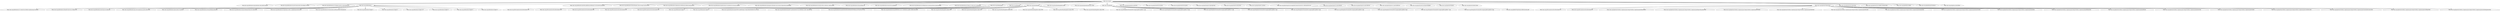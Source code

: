 digraph tree {
	"https://pis.org.pl/" [label="https://pis.org.pl/", shape=egg]
	"http://pis.org.pl/aktualnosci/posiedzenie-rady-politycznej-pis" [label="http://pis.org.pl/aktualnosci/posiedzenie-rady-politycznej-pis", shape=egg]
	"http://pis.org.pl/aktualnosci/sp-lech-kaczynski-czlowiekiem-30-lecia" [label="http://pis.org.pl/aktualnosci/sp-lech-kaczynski-czlowiekiem-30-lecia", shape=egg]
	"http://pis.org.pl/aktualnosci/vi-kongres-prawa-i-sprawiedliwosci" [label="http://pis.org.pl/aktualnosci/vi-kongres-prawa-i-sprawiedliwosci", shape=egg]
	"https://pis.org.pl/aktualnosci" [label="https://pis.org.pl/aktualnosci", shape=egg]
	"https://pis.org.pl/aktualnosci/jestem-gleboko-przekonany-ze-zwyciestwo-przyjdzie" [label="https://pis.org.pl/aktualnosci/jestem-gleboko-przekonany-ze-zwyciestwo-przyjdzie", shape=egg]
	"https://pis.org.pl/aktualnosci/ksztaltujemy-obraz-europy-na-przyszlosc" [label="https://pis.org.pl/aktualnosci/ksztaltujemy-obraz-europy-na-przyszlosc", shape=egg]
	"https://pis.org.pl/aktualnosci/oglaszam-mobilizacje-zjednoczonej-prawicy" [label="https://pis.org.pl/aktualnosci/oglaszam-mobilizacje-zjednoczonej-prawicy", shape=egg]
	"https://pis.org.pl/aktualnosci/pozbywamy-sie-zaleznosci-od-rosji-i-niemiec" [label="https://pis.org.pl/aktualnosci/pozbywamy-sie-zaleznosci-od-rosji-i-niemiec", shape=egg]
	"https://pis.org.pl/aktualnosci/program-obchodow-xiii-rocznicy-katastrofy-smolenskiej" [label="https://pis.org.pl/aktualnosci/program-obchodow-xiii-rocznicy-katastrofy-smolenskiej", shape=egg]
	"https://pis.org.pl/aktualnosci/rzad-pis-dba-o-interesy-i-dobro-polski" [label="https://pis.org.pl/aktualnosci/rzad-pis-dba-o-interesy-i-dobro-polski", shape=egg]
	"https://pis.org.pl/aktualnosci/sila-polskiej-wsi" [label="https://pis.org.pl/aktualnosci/sila-polskiej-wsi", shape=egg]
	"https://pis.org.pl/aktualnosci/warto-byc-polakiem-1" [label="https://pis.org.pl/aktualnosci/warto-byc-polakiem-1", shape=egg]
	"https://pis.org.pl/aktualnosci/wielkanocne-zyczenia-prezesa-j-kaczynskiego" [label="https://pis.org.pl/aktualnosci/wielkanocne-zyczenia-prezesa-j-kaczynskiego", shape=egg]
	"https://pis.org.pl/aktualnosci/wiemy-co-stalo-sie-w-smolensku" [label="https://pis.org.pl/aktualnosci/wiemy-co-stalo-sie-w-smolensku", shape=egg]
	"https://pis.org.pl/dokumenty" [label="https://pis.org.pl/dokumenty", shape=egg]
	"https://pis.org.pl/kontakt" [label="https://pis.org.pl/kontakt", shape=egg]
	"https://pis.org.pl/multimedia" [label="https://pis.org.pl/multimedia", shape=egg]
	"https://pis.org.pl/multimedia/galerie-zdjec" [label="https://pis.org.pl/multimedia/galerie-zdjec", shape=egg]
	"https://pis.org.pl/multimedia/materialy-wideo" [label="https://pis.org.pl/multimedia/materialy-wideo", shape=egg]
	"https://pis.org.pl/partia" [label="https://pis.org.pl/partia", shape=egg]
	"https://pis.org.pl/partia/diritto-e-giustizia" [label="https://pis.org.pl/partia/diritto-e-giustizia", shape=egg]
	"https://pis.org.pl/partia/droit-et-justice" [label="https://pis.org.pl/partia/droit-et-justice", shape=egg]
	"https://pis.org.pl/partia/historia-partii" [label="https://pis.org.pl/partia/historia-partii", shape=egg]
	"https://pis.org.pl/partia/jog-es-igazsagossag" [label="https://pis.org.pl/partia/jog-es-igazsagossag", shape=egg]
	"https://pis.org.pl/partia/law-and-justice" [label="https://pis.org.pl/partia/law-and-justice", shape=egg]
	"https://pis.org.pl/partia/ley-y-justicia" [label="https://pis.org.pl/partia/ley-y-justicia", shape=egg]
	"https://pis.org.pl/partia/partia-europejskich-konserwatystow-i-reformatorow-ecr" [label="https://pis.org.pl/partia/partia-europejskich-konserwatystow-i-reformatorow-ecr", shape=egg]
	"https://pis.org.pl/partia/pravo-spravedlnost" [label="https://pis.org.pl/partia/pravo-spravedlnost", shape=egg]
	"https://pis.org.pl/partia/pravo-spravodlivost" [label="https://pis.org.pl/partia/pravo-spravodlivost", shape=egg]
	"https://pis.org.pl/partia/prawo-i-sprawiedliwosc" [label="https://pis.org.pl/partia/prawo-i-sprawiedliwosc", shape=egg]
	"https://pis.org.pl/partia/recht-und-gerechtigkeit" [label="https://pis.org.pl/partia/recht-und-gerechtigkeit", shape=egg]
	"https://pis.org.pl/partia/struktury" [label="https://pis.org.pl/partia/struktury", shape=egg]
	"https://pis.org.pl/partia/wladze-ludzie" [label="https://pis.org.pl/partia/wladze-ludzie", shape=egg]
	"https://pis.org.pl/partia/wstap-do-pis" [label="https://pis.org.pl/partia/wstap-do-pis", shape=egg]
	"https://pis.org.pl/partia/wzor-darowizny" [label="https://pis.org.pl/partia/wzor-darowizny", shape=egg]
	"https://pis.org.pl/partia/wzor-skladki-czlonkowskiej" [label="https://pis.org.pl/partia/wzor-skladki-czlonkowskiej", shape=egg]
	"https://pis.org.pl/polityka-cookies" [label="https://pis.org.pl/polityka-cookies", shape=egg]
	"https://pis.org.pl/polityka-prywatnosci" [label="https://pis.org.pl/polityka-prywatnosci", shape=egg]
	"https://pis.org.pl/zgoda-na-newsletter" [label="https://pis.org.pl/zgoda-na-newsletter", shape=egg]
	"https://pis.org.pl/aktualnosci/13-emerytura-bedzie-wyplacana-po-raz-piaty" [label="https://pis.org.pl/aktualnosci/13-emerytura-bedzie-wyplacana-po-raz-piaty", shape=egg]
	"https://pis.org.pl/aktualnosci/donald-tusk-trwa-w-klamstwie" [label="https://pis.org.pl/aktualnosci/donald-tusk-trwa-w-klamstwie", shape=egg]
	"https://pis.org.pl/aktualnosci/nie-daj-sie-oszukac-po" [label="https://pis.org.pl/aktualnosci/nie-daj-sie-oszukac-po", shape=egg]
	"https://pis.org.pl/aktualnosci/po-chce-ograniczac-prawa-obywateli" [label="https://pis.org.pl/aktualnosci/po-chce-ograniczac-prawa-obywateli", shape=egg]
	"https://pis.org.pl/aktualnosci/przyszlosc-to-polska-1" [label="https://pis.org.pl/aktualnosci/przyszlosc-to-polska-1", shape=egg]
	"https://pis.org.pl/aktualnosci/sila-polskiego-pieniadza" [label="https://pis.org.pl/aktualnosci/sila-polskiego-pieniadza", shape=egg]
	"https://pis.org.pl/aktualnosci/wprowadzamy-kluczowe-ulatwienia" [label="https://pis.org.pl/aktualnosci/wprowadzamy-kluczowe-ulatwienia", shape=egg]
	"https://pis.org.pl/aktualnosci/wspieramy-osoby-z-niepelnosprawnosciami" [label="https://pis.org.pl/aktualnosci/wspieramy-osoby-z-niepelnosprawnosciami", shape=egg]
	"https://pis.org.pl/aktualnosci/wzmacniamy-polski-przemysl-zbrojeniowy" [label="https://pis.org.pl/aktualnosci/wzmacniamy-polski-przemysl-zbrojeniowy", shape=egg]
	"https://pis.org.pl/aktualnosci?page=1" [label="https://pis.org.pl/aktualnosci?page=1", shape=egg]
	"https://pis.org.pl/aktualnosci?page=2" [label="https://pis.org.pl/aktualnosci?page=2", shape=egg]
	"https://pis.org.pl/aktualnosci?page=207" [label="https://pis.org.pl/aktualnosci?page=207", shape=egg]
	"https://pis.org.pl/aktualnosci?page=3" [label="https://pis.org.pl/aktualnosci?page=3", shape=egg]
	"https://pis.org.pl/aktualnosci?page=4" [label="https://pis.org.pl/aktualnosci?page=4", shape=egg]
	"https://pis.org.pl/aktualnosci?page=5" [label="https://pis.org.pl/aktualnosci?page=5", shape=egg]
	"https://pis.org.pl/document/archive/download/1393" [label="https://pis.org.pl/document/archive/download/1393", shape=egg]
	"https://pis.org.pl/document/archive/download/1496" [label="https://pis.org.pl/document/archive/download/1496", shape=egg]
	"https://pis.org.pl/document/archive/download/1698" [label="https://pis.org.pl/document/archive/download/1698", shape=egg]
	"https://pis.org.pl/document/archive/download/2358" [label="https://pis.org.pl/document/archive/download/2358", shape=egg]
	"https://pis.org.pl/document/archive/download/2359" [label="https://pis.org.pl/document/archive/download/2359", shape=egg]
	"https://pis.org.pl/dokumenty?page=1" [label="https://pis.org.pl/dokumenty?page=1", shape=egg]
	"https://pis.org.pl/dokumenty?page=2" [label="https://pis.org.pl/dokumenty?page=2", shape=egg]
	"https://pis.org.pl/media/download/03f5524a8d59adaa743ab52d8a309b380c7bc12a.zip" [label="https://pis.org.pl/media/download/03f5524a8d59adaa743ab52d8a309b380c7bc12a.zip", shape=egg]
	"https://pis.org.pl/media/download/07ace84c8e448c7d2216f038bc311b817ea81ed8.zip" [label="https://pis.org.pl/media/download/07ace84c8e448c7d2216f038bc311b817ea81ed8.zip", shape=egg]
	"https://pis.org.pl/media/download/b3fc82bf3436d4be39d780d2eccc2f7eec3b1e12.zip" [label="https://pis.org.pl/media/download/b3fc82bf3436d4be39d780d2eccc2f7eec3b1e12.zip", shape=egg]
	"https://pis.org.pl/media/download/fd06082181cb724668e8c61aedbb7e9fbf538dca.pdf" [label="https://pis.org.pl/media/download/fd06082181cb724668e8c61aedbb7e9fbf538dca.pdf", shape=egg]
	"https://pis.org.pl/multimedia/galerie-zdjec/2990" [label="https://pis.org.pl/multimedia/galerie-zdjec/2990", shape=egg]
	"https://pis.org.pl/multimedia/galerie-zdjec/2991" [label="https://pis.org.pl/multimedia/galerie-zdjec/2991", shape=egg]
	"https://pis.org.pl/multimedia/galerie-zdjec/2992" [label="https://pis.org.pl/multimedia/galerie-zdjec/2992", shape=egg]
	"https://pis.org.pl/multimedia/galerie-zdjec/2993" [label="https://pis.org.pl/multimedia/galerie-zdjec/2993", shape=egg]
	"https://pis.org.pl/multimedia/galerie-zdjec/2994" [label="https://pis.org.pl/multimedia/galerie-zdjec/2994", shape=egg]
	"https://pis.org.pl/multimedia/galerie-zdjec/2995" [label="https://pis.org.pl/multimedia/galerie-zdjec/2995", shape=egg]
	"https://pis.org.pl/templates/frontend/dev/images/gallery/gallery-1.jpg" [label="https://pis.org.pl/templates/frontend/dev/images/gallery/gallery-1.jpg", shape=egg]
	"https://pis.org.pl/templates/frontend/dev/images/gallery/gallery-10.jpg" [label="https://pis.org.pl/templates/frontend/dev/images/gallery/gallery-10.jpg", shape=egg]
	"https://pis.org.pl/templates/frontend/dev/images/gallery/gallery-11.jpg" [label="https://pis.org.pl/templates/frontend/dev/images/gallery/gallery-11.jpg", shape=egg]
	"https://pis.org.pl/templates/frontend/dev/images/gallery/gallery-3.jpg" [label="https://pis.org.pl/templates/frontend/dev/images/gallery/gallery-3.jpg", shape=egg]
	"https://pis.org.pl/templates/frontend/dev/images/gallery/gallery-4.jpg" [label="https://pis.org.pl/templates/frontend/dev/images/gallery/gallery-4.jpg", shape=egg]
	"https://pis.org.pl/templates/frontend/dev/images/gallery/gallery-5.jpg" [label="https://pis.org.pl/templates/frontend/dev/images/gallery/gallery-5.jpg", shape=egg]
	"https://pis.org.pl/templates/frontend/dev/images/gallery/gallery-6.jpg" [label="https://pis.org.pl/templates/frontend/dev/images/gallery/gallery-6.jpg", shape=egg]
	"https://pis.org.pl/templates/frontend/dev/images/gallery/gallery-7.jpg" [label="https://pis.org.pl/templates/frontend/dev/images/gallery/gallery-7.jpg", shape=egg]
	"https://pis.org.pl/templates/frontend/dev/images/gallery/gallery-8.jpg" [label="https://pis.org.pl/templates/frontend/dev/images/gallery/gallery-8.jpg", shape=egg]
	"http://pis.org.pl/pliki/ECRp-ReykyavikDeclaration.pdf" [label="http://pis.org.pl/pliki/ECRp-ReykyavikDeclaration.pdf", shape=egg]
	"https://pis.org.pl/document/archive/download/122" [label="https://pis.org.pl/document/archive/download/122", shape=egg]
	"https://pis.org.pl/document/archive/download/291" [label="https://pis.org.pl/document/archive/download/291", shape=egg]
	"https://pis.org.pl/partia/struktury-organizacyjne-temp/struktury-organizacyjne/dolnoslaskie" [label="https://pis.org.pl/partia/struktury-organizacyjne-temp/struktury-organizacyjne/dolnoslaskie", shape=egg]
	"https://pis.org.pl/partia/struktury-organizacyjne-temp/struktury-organizacyjne/kujawsko-pomorskie" [label="https://pis.org.pl/partia/struktury-organizacyjne-temp/struktury-organizacyjne/kujawsko-pomorskie", shape=egg]
	"https://pis.org.pl/partia/struktury-organizacyjne-temp/struktury-organizacyjne/lodzkie" [label="https://pis.org.pl/partia/struktury-organizacyjne-temp/struktury-organizacyjne/lodzkie", shape=egg]
	"https://pis.org.pl/partia/struktury-organizacyjne-temp/struktury-organizacyjne/lubelskie" [label="https://pis.org.pl/partia/struktury-organizacyjne-temp/struktury-organizacyjne/lubelskie", shape=egg]
	"https://pis.org.pl/partia/struktury-organizacyjne-temp/struktury-organizacyjne/lubuskie" [label="https://pis.org.pl/partia/struktury-organizacyjne-temp/struktury-organizacyjne/lubuskie", shape=egg]
	"https://pis.org.pl/partia/struktury-organizacyjne-temp/struktury-organizacyjne/malopolskie" [label="https://pis.org.pl/partia/struktury-organizacyjne-temp/struktury-organizacyjne/malopolskie", shape=egg]
	"https://pis.org.pl/partia/struktury-organizacyjne-temp/struktury-organizacyjne/mazowieckie" [label="https://pis.org.pl/partia/struktury-organizacyjne-temp/struktury-organizacyjne/mazowieckie", shape=egg]
	"https://pis.org.pl/partia/struktury-organizacyjne-temp/struktury-organizacyjne/opolskie" [label="https://pis.org.pl/partia/struktury-organizacyjne-temp/struktury-organizacyjne/opolskie", shape=egg]
	"https://pis.org.pl/partia/struktury-organizacyjne-temp/struktury-organizacyjne/podkarpackie" [label="https://pis.org.pl/partia/struktury-organizacyjne-temp/struktury-organizacyjne/podkarpackie", shape=egg]
	"https://pis.org.pl/partia/struktury-organizacyjne-temp/struktury-organizacyjne/podlaskie" [label="https://pis.org.pl/partia/struktury-organizacyjne-temp/struktury-organizacyjne/podlaskie", shape=egg]
	"https://pis.org.pl/partia/struktury-organizacyjne-temp/struktury-organizacyjne/pomorskie" [label="https://pis.org.pl/partia/struktury-organizacyjne-temp/struktury-organizacyjne/pomorskie", shape=egg]
	"https://pis.org.pl/partia/struktury-organizacyjne-temp/struktury-organizacyjne/slaskie" [label="https://pis.org.pl/partia/struktury-organizacyjne-temp/struktury-organizacyjne/slaskie", shape=egg]
	"https://pis.org.pl/partia/struktury-organizacyjne-temp/struktury-organizacyjne/swietokrzyskie" [label="https://pis.org.pl/partia/struktury-organizacyjne-temp/struktury-organizacyjne/swietokrzyskie", shape=egg]
	"https://pis.org.pl/partia/struktury-organizacyjne-temp/struktury-organizacyjne/warminsko-mazurskie" [label="https://pis.org.pl/partia/struktury-organizacyjne-temp/struktury-organizacyjne/warminsko-mazurskie", shape=egg]
	"https://pis.org.pl/partia/struktury-organizacyjne-temp/struktury-organizacyjne/wielkopolskie" [label="https://pis.org.pl/partia/struktury-organizacyjne-temp/struktury-organizacyjne/wielkopolskie", shape=egg]
	"https://pis.org.pl/partia/struktury-organizacyjne-temp/struktury-organizacyjne/zachodniopomorskie" [label="https://pis.org.pl/partia/struktury-organizacyjne-temp/struktury-organizacyjne/zachodniopomorskie", shape=egg]

	"https://pis.org.pl/" -> "https://pis.org.pl/partia/wstap-do-pis"
	"https://pis.org.pl/" -> "https://pis.org.pl/partia/partia-europejskich-konserwatystow-i-reformatorow-ecr"
	"https://pis.org.pl/" -> "https://pis.org.pl/aktualnosci"
	"https://pis.org.pl/" -> "https://pis.org.pl/partia"
	"https://pis.org.pl/" -> "https://pis.org.pl/multimedia"
	"https://pis.org.pl/" -> "https://pis.org.pl/dokumenty"
	"https://pis.org.pl/" -> "https://pis.org.pl/kontakt"
	"https://pis.org.pl/" -> "https://pis.org.pl/aktualnosci/program-obchodow-xiii-rocznicy-katastrofy-smolenskiej"
	"https://pis.org.pl/" -> "https://pis.org.pl/aktualnosci/sila-polskiej-wsi"
	"https://pis.org.pl/" -> "https://pis.org.pl/aktualnosci/warto-byc-polakiem-1"
	"https://pis.org.pl/" -> "https://pis.org.pl/aktualnosci/pozbywamy-sie-zaleznosci-od-rosji-i-niemiec"
	"https://pis.org.pl/" -> "https://pis.org.pl/aktualnosci/rzad-pis-dba-o-interesy-i-dobro-polski"
	"https://pis.org.pl/" -> "https://pis.org.pl/aktualnosci/oglaszam-mobilizacje-zjednoczonej-prawicy"
	"https://pis.org.pl/" -> "https://pis.org.pl/aktualnosci/jestem-gleboko-przekonany-ze-zwyciestwo-przyjdzie"
	"https://pis.org.pl/" -> "https://pis.org.pl/aktualnosci/wiemy-co-stalo-sie-w-smolensku"
	"https://pis.org.pl/" -> "http://pis.org.pl/aktualnosci/sp-lech-kaczynski-czlowiekiem-30-lecia"
	"https://pis.org.pl/" -> "http://pis.org.pl/aktualnosci/vi-kongres-prawa-i-sprawiedliwosci"
	"https://pis.org.pl/" -> "http://pis.org.pl/aktualnosci/posiedzenie-rady-politycznej-pis"
	"https://pis.org.pl/" -> "https://pis.org.pl/aktualnosci/wielkanocne-zyczenia-prezesa-j-kaczynskiego"
	"https://pis.org.pl/" -> "https://pis.org.pl/aktualnosci/ksztaltujemy-obraz-europy-na-przyszlosc"
	"https://pis.org.pl/" -> "https://pis.org.pl/partia/historia-partii"
	"https://pis.org.pl/" -> "https://pis.org.pl/partia/prawo-i-sprawiedliwosc"
	"https://pis.org.pl/" -> "https://pis.org.pl/zgoda-na-newsletter"
	"https://pis.org.pl/" -> "https://pis.org.pl/partia/wladze-ludzie"
	"https://pis.org.pl/" -> "https://pis.org.pl/partia/struktury"
	"https://pis.org.pl/" -> "https://pis.org.pl/partia/law-and-justice"
	"https://pis.org.pl/" -> "https://pis.org.pl/partia/droit-et-justice"
	"https://pis.org.pl/" -> "https://pis.org.pl/partia/ley-y-justicia"
	"https://pis.org.pl/" -> "https://pis.org.pl/partia/diritto-e-giustizia"
	"https://pis.org.pl/" -> "https://pis.org.pl/partia/recht-und-gerechtigkeit"
	"https://pis.org.pl/" -> "https://pis.org.pl/partia/jog-es-igazsagossag"
	"https://pis.org.pl/" -> "https://pis.org.pl/partia/pravo-spravedlnost"
	"https://pis.org.pl/" -> "https://pis.org.pl/partia/pravo-spravodlivost"
	"https://pis.org.pl/" -> "https://pis.org.pl/partia/wzor-skladki-czlonkowskiej"
	"https://pis.org.pl/" -> "https://pis.org.pl/partia/wzor-darowizny"
	"https://pis.org.pl/" -> "https://pis.org.pl/multimedia/materialy-wideo"
	"https://pis.org.pl/" -> "https://pis.org.pl/multimedia/galerie-zdjec"
	"https://pis.org.pl/" -> "https://pis.org.pl/polityka-cookies"
	"https://pis.org.pl/" -> "https://pis.org.pl/polityka-prywatnosci"
	"https://pis.org.pl/aktualnosci" -> "https://pis.org.pl/aktualnosci/wspieramy-osoby-z-niepelnosprawnosciami"
	"https://pis.org.pl/aktualnosci" -> "https://pis.org.pl/aktualnosci/po-chce-ograniczac-prawa-obywateli"
	"https://pis.org.pl/aktualnosci" -> "https://pis.org.pl/aktualnosci/przyszlosc-to-polska-1"
	"https://pis.org.pl/aktualnosci" -> "https://pis.org.pl/aktualnosci/13-emerytura-bedzie-wyplacana-po-raz-piaty"
	"https://pis.org.pl/aktualnosci" -> "https://pis.org.pl/aktualnosci/nie-daj-sie-oszukac-po"
	"https://pis.org.pl/aktualnosci" -> "https://pis.org.pl/aktualnosci/wprowadzamy-kluczowe-ulatwienia"
	"https://pis.org.pl/aktualnosci" -> "https://pis.org.pl/aktualnosci/donald-tusk-trwa-w-klamstwie"
	"https://pis.org.pl/aktualnosci" -> "https://pis.org.pl/aktualnosci/wzmacniamy-polski-przemysl-zbrojeniowy"
	"https://pis.org.pl/aktualnosci" -> "https://pis.org.pl/aktualnosci/sila-polskiego-pieniadza"
	"https://pis.org.pl/aktualnosci" -> "https://pis.org.pl/aktualnosci?page=2"
	"https://pis.org.pl/aktualnosci" -> "https://pis.org.pl/aktualnosci?page=1"
	"https://pis.org.pl/aktualnosci" -> "https://pis.org.pl/aktualnosci?page=3"
	"https://pis.org.pl/aktualnosci" -> "https://pis.org.pl/aktualnosci?page=4"
	"https://pis.org.pl/aktualnosci" -> "https://pis.org.pl/aktualnosci?page=5"
	"https://pis.org.pl/aktualnosci" -> "https://pis.org.pl/aktualnosci?page=207"
	"https://pis.org.pl/dokumenty" -> "https://pis.org.pl/document/archive/download/2359"
	"https://pis.org.pl/dokumenty" -> "https://pis.org.pl/document/archive/download/2358"
	"https://pis.org.pl/dokumenty" -> "https://pis.org.pl/document/archive/download/1698"
	"https://pis.org.pl/dokumenty" -> "https://pis.org.pl/document/archive/download/1496"
	"https://pis.org.pl/dokumenty" -> "https://pis.org.pl/document/archive/download/1393"
	"https://pis.org.pl/dokumenty" -> "https://pis.org.pl/dokumenty?page=2"
	"https://pis.org.pl/dokumenty" -> "https://pis.org.pl/dokumenty?page=1"
	"https://pis.org.pl/multimedia" -> "https://pis.org.pl/multimedia/galerie-zdjec/2995"
	"https://pis.org.pl/multimedia" -> "https://pis.org.pl/multimedia/galerie-zdjec/2994"
	"https://pis.org.pl/multimedia" -> "https://pis.org.pl/multimedia/galerie-zdjec/2993"
	"https://pis.org.pl/multimedia" -> "https://pis.org.pl/multimedia/galerie-zdjec/2992"
	"https://pis.org.pl/multimedia" -> "https://pis.org.pl/multimedia/galerie-zdjec/2990"
	"https://pis.org.pl/multimedia" -> "https://pis.org.pl/multimedia/galerie-zdjec/2991"
	"https://pis.org.pl/multimedia" -> "https://pis.org.pl/media/download/b3fc82bf3436d4be39d780d2eccc2f7eec3b1e12.zip"
	"https://pis.org.pl/multimedia" -> "https://pis.org.pl/media/download/fd06082181cb724668e8c61aedbb7e9fbf538dca.pdf"
	"https://pis.org.pl/multimedia" -> "https://pis.org.pl/media/download/03f5524a8d59adaa743ab52d8a309b380c7bc12a.zip"
	"https://pis.org.pl/multimedia" -> "https://pis.org.pl/media/download/07ace84c8e448c7d2216f038bc311b817ea81ed8.zip"
	"https://pis.org.pl/partia" -> "https://pis.org.pl/templates/frontend/dev/images/gallery/gallery-1.jpg"
	"https://pis.org.pl/partia" -> "https://pis.org.pl/templates/frontend/dev/images/gallery/gallery-3.jpg"
	"https://pis.org.pl/partia" -> "https://pis.org.pl/templates/frontend/dev/images/gallery/gallery-4.jpg"
	"https://pis.org.pl/partia" -> "https://pis.org.pl/templates/frontend/dev/images/gallery/gallery-5.jpg"
	"https://pis.org.pl/partia" -> "https://pis.org.pl/templates/frontend/dev/images/gallery/gallery-6.jpg"
	"https://pis.org.pl/partia" -> "https://pis.org.pl/templates/frontend/dev/images/gallery/gallery-7.jpg"
	"https://pis.org.pl/partia" -> "https://pis.org.pl/templates/frontend/dev/images/gallery/gallery-8.jpg"
	"https://pis.org.pl/partia" -> "https://pis.org.pl/templates/frontend/dev/images/gallery/gallery-10.jpg"
	"https://pis.org.pl/partia" -> "https://pis.org.pl/templates/frontend/dev/images/gallery/gallery-11.jpg"
	"https://pis.org.pl/partia/partia-europejskich-konserwatystow-i-reformatorow-ecr" -> "http://pis.org.pl/pliki/ECRp-ReykyavikDeclaration.pdf"
	"https://pis.org.pl/partia/wstap-do-pis" -> "https://pis.org.pl/partia/struktury-organizacyjne-temp/struktury-organizacyjne/dolnoslaskie"
	"https://pis.org.pl/partia/wstap-do-pis" -> "https://pis.org.pl/partia/struktury-organizacyjne-temp/struktury-organizacyjne/kujawsko-pomorskie"
	"https://pis.org.pl/partia/wstap-do-pis" -> "https://pis.org.pl/partia/struktury-organizacyjne-temp/struktury-organizacyjne/lubelskie"
	"https://pis.org.pl/partia/wstap-do-pis" -> "https://pis.org.pl/partia/struktury-organizacyjne-temp/struktury-organizacyjne/lubuskie"
	"https://pis.org.pl/partia/wstap-do-pis" -> "https://pis.org.pl/partia/struktury-organizacyjne-temp/struktury-organizacyjne/lodzkie"
	"https://pis.org.pl/partia/wstap-do-pis" -> "https://pis.org.pl/partia/struktury-organizacyjne-temp/struktury-organizacyjne/malopolskie"
	"https://pis.org.pl/partia/wstap-do-pis" -> "https://pis.org.pl/partia/struktury-organizacyjne-temp/struktury-organizacyjne/mazowieckie"
	"https://pis.org.pl/partia/wstap-do-pis" -> "https://pis.org.pl/partia/struktury-organizacyjne-temp/struktury-organizacyjne/opolskie"
	"https://pis.org.pl/partia/wstap-do-pis" -> "https://pis.org.pl/partia/struktury-organizacyjne-temp/struktury-organizacyjne/podkarpackie"
	"https://pis.org.pl/partia/wstap-do-pis" -> "https://pis.org.pl/partia/struktury-organizacyjne-temp/struktury-organizacyjne/podlaskie"
	"https://pis.org.pl/partia/wstap-do-pis" -> "https://pis.org.pl/partia/struktury-organizacyjne-temp/struktury-organizacyjne/pomorskie"
	"https://pis.org.pl/partia/wstap-do-pis" -> "https://pis.org.pl/partia/struktury-organizacyjne-temp/struktury-organizacyjne/slaskie"
	"https://pis.org.pl/partia/wstap-do-pis" -> "https://pis.org.pl/partia/struktury-organizacyjne-temp/struktury-organizacyjne/swietokrzyskie"
	"https://pis.org.pl/partia/wstap-do-pis" -> "https://pis.org.pl/partia/struktury-organizacyjne-temp/struktury-organizacyjne/warminsko-mazurskie"
	"https://pis.org.pl/partia/wstap-do-pis" -> "https://pis.org.pl/partia/struktury-organizacyjne-temp/struktury-organizacyjne/wielkopolskie"
	"https://pis.org.pl/partia/wstap-do-pis" -> "https://pis.org.pl/partia/struktury-organizacyjne-temp/struktury-organizacyjne/zachodniopomorskie"
	"https://pis.org.pl/partia/wstap-do-pis" -> "https://pis.org.pl/document/archive/download/291"
	"https://pis.org.pl/partia/wstap-do-pis" -> "https://pis.org.pl/document/archive/download/122"
}